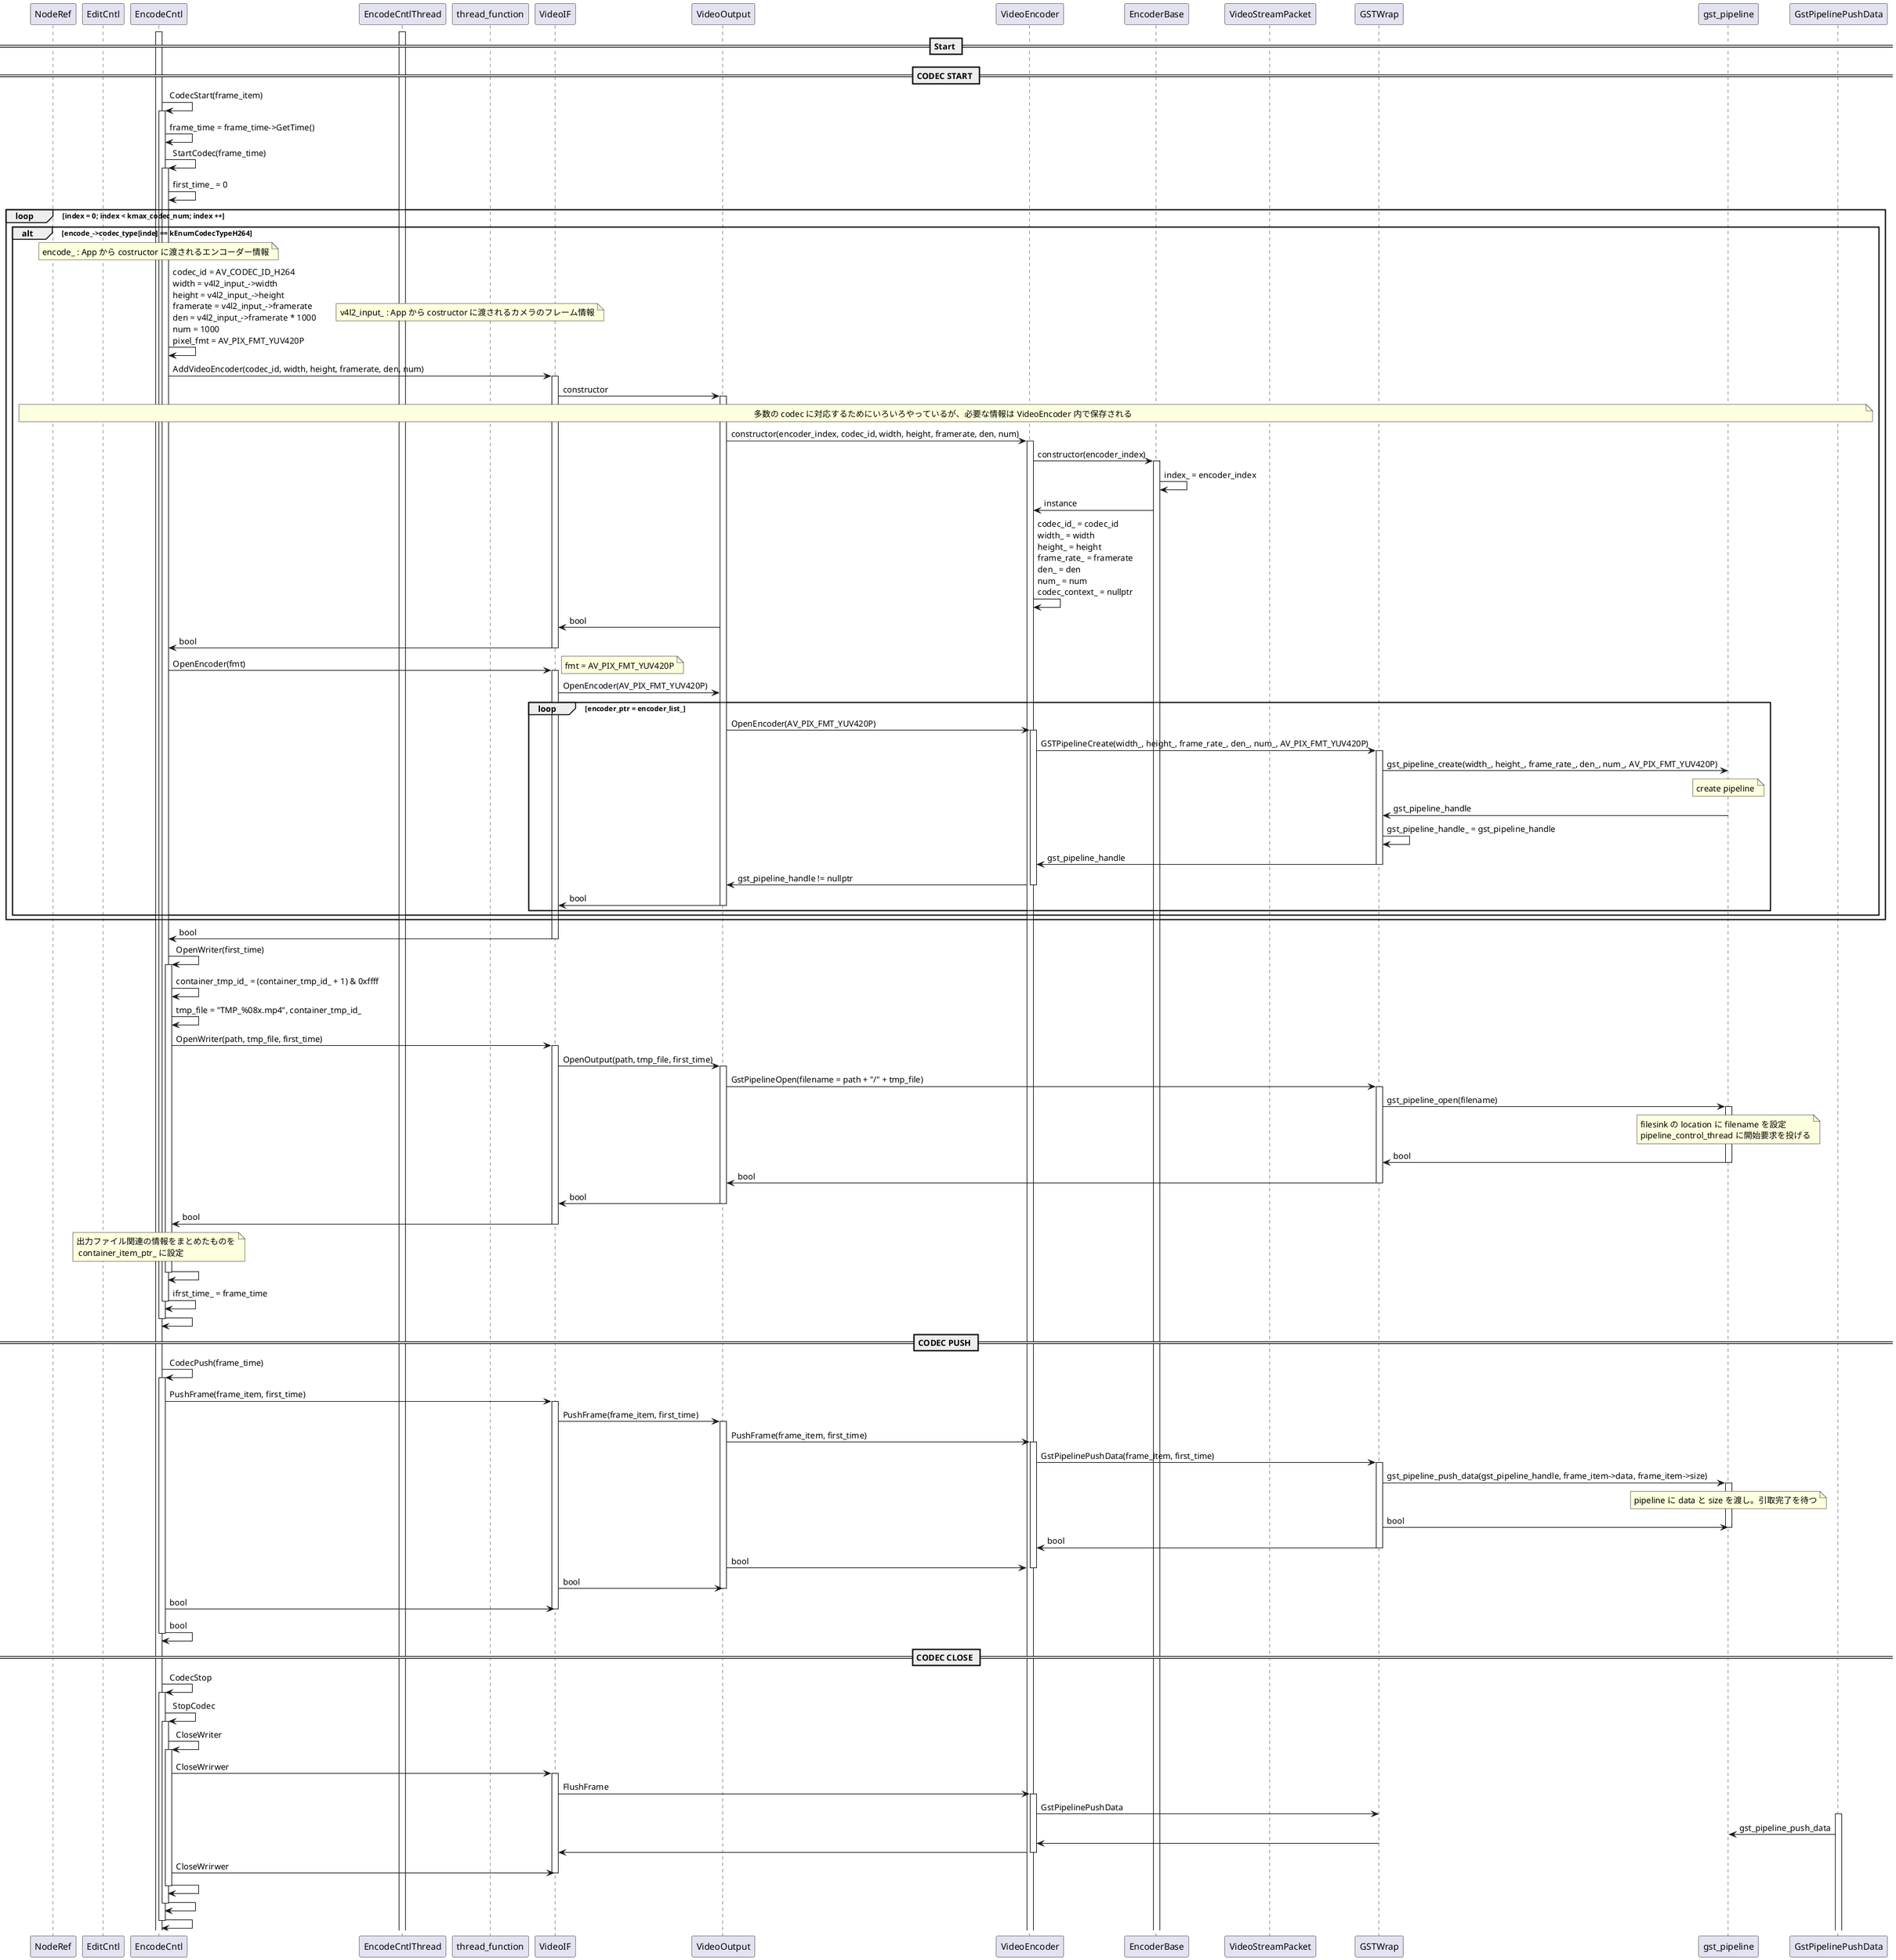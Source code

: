 @startuml
participant NodeRef
participant EditCntl
participant EncodeCntl
participant EncodeCntlThread
participant thread_function
participant VideoIF
participant VideoOutput
participant VideoEncoder
participant EncoderBase
participant VideoStreamPacket
participant GSTWrap
participant gst_pipeline

activate EncodeCntl
activate EncodeCntlThread
== Start ==
/'
NodeRef -> EncodeCntl : Start()
activate EncodeCntl
EncodeCntl -> VideoIF : constructor()
activate VideoIF
VideoIF -> GSTWrap : constructor()
activate GSTWrap
EncodeCntl <- VideoIF : instance
NodeRef <- EncodeCntl
deactivate EncodeCntl
== REC start ==
NodeRef -> EncodeCntl : SetRecord(rec_start_time)
group when [ recording_time_ == 0 ]
  EncodeCntl -> EncodeCntl : recording_time_ = recording_time_
end
EncodeCntl -> EncodeCntl : id = related_id_.SetRelated(rec_start_time)
NodeRef <- EncodeCntl : id

== push Frame ==
EditCntl -> EncodeCntl : PushEvent(kDataLinkIDNotice)
EncodeCntl -> EncodeCntlThread : normal_queue.push(kDataLinkIDNotice)
EncodeCntlThread -->> thread_function : cond_.notify_one()\nwakeup thread
EditCntl <- EncodeCntlThread :
thread_function -> EncodeCntlThread : EventFunction
activate EncodeCntlThread
EncodeCntlThread -> EncodeCntl : NoticeFrame
activate EncodeCntl
alt rec_start_time == 0
  EncodeCntl -> EncodeCntl : CacheFrame()
  activate EncodeCntl
  note over EncodeCntl : cache_time_ 時間以上経過している frame を削除
  EncodeCntl -> EncodeCntl
  deactivate EncodeCntl
else
  EncodeCntl -> EncodeCntl : CodecFrame()
  activate EncodeCntl
  group while [ frame_item = FrontFrame(&pop_index) ]
    EncodeCntl -> EncodeCntl : frame_time = frame_item->GetTine()\nrelated_data_id = related_id_.GetRelated(frame_time)
    alt related_data_id > 0
      alt related_data_id_ == 0
        EncodeCntl -> EncodeCntl : CodecStart(frame_time)\nCodecPush(frame_item)
      else related_data_id_ == related_data_id
        EncodeCntl -> EncodeCntl : CodecPush(frame_item)
      else
        EncodeCntl -> EncodeCntl : CodecStop(frame_item, related_data_id_)\nCodecStart(frame_item)\nCodecPush(frame_item)
      end
    EncodeCntl -> EncodeCntl : related_data_id_ = related_data_id\nPopData(pop_index)
    else
      note over EncodeCntl : Recording time より前の framew は捨てる
      EncodeCntl -> EncodeCntl : PopData(pop_index)
      alt related_data_id_ > 0
        EncodeCntl -> EncodeCntl : CodecStop(frame_item, related_data_id_)\nrecording_time_ = 0\nrelated_data_id_ = 0
      end
      deactivate EncodeCntl
    end
  end
end
EncodeCntlThread <- EncodeCntl :
deactivate EncodeCntl
thread_function <- EncodeCntlThread :
deactivate EncodeCntlThread
'/
== CODEC START ==

EncodeCntl -> EncodeCntl : CodecStart(frame_item)
activate EncodeCntl
EncodeCntl -> EncodeCntl : frame_time = frame_time->GetTime()
EncodeCntl -> EncodeCntl : StartCodec(frame_time)
activate EncodeCntl
/'
 '  START OF StartCodec
 '/
EncodeCntl -> EncodeCntl : first_time_ = 0
loop index = 0; index < kmax_codec_num; index ++
  alt encode_->codec_type[inde] == kEnumCodecTypeH264
    note over EncodeCntl : encode_ : App から costructor に渡されるエンコーダー情報
    EncodeCntl -> EncodeCntl : codec_id = AV_CODEC_ID_H264\n\
width = v4l2_input_->width\nheight = v4l2_input_->height\n\
framerate = v4l2_input_->framerate\nden = v4l2_input_->framerate * 1000\nnum = 1000\npixel_fmt = AV_PIX_FMT_YUV420P
    note right
      v4l2_input_ : App から costructor に渡されるカメラのフレーム情報
    end note

    EncodeCntl -> VideoIF : AddVideoEncoder(codec_id, width, height, framerate, den, num)
    activate VideoIF
    VideoIF -> VideoOutput : constructor
    activate VideoOutput
note across
多数の codec に対応するためにいろいろやっているが、必要な情報は VideoEncoder 内で保存される
end note
    VideoOutput -> VideoEncoder : constructor(encoder_index, codec_id, width, height, framerate, den, num)
    activate VideoEncoder
    VideoEncoder -> EncoderBase : constructor(encoder_index)
    activate EncoderBase
    EncoderBase -> EncoderBase : index_ = encoder_index
    VideoEncoder <- EncoderBase : instance
    VideoEncoder -> VideoEncoder : codec_id_ = codec_id\nwidth_ = width\n\
height_ = height\nframe_rate_ = framerate\nden_ = den\nnum_ = num\n\
codec_context_ = nullptr
    VideoIF <- VideoOutput : bool
    EncodeCntl <- VideoIF : bool
    deactivate VideoIF
    EncodeCntl -> VideoIF : OpenEncoder(fmt)
    note right : fmt = AV_PIX_FMT_YUV420P
    activate VideoIF
    VideoIF -> VideoOutput : OpenEncoder(AV_PIX_FMT_YUV420P)
    loop encoder_ptr = encoder_list_
      VideoOutput -> VideoEncoder : OpenEncoder(AV_PIX_FMT_YUV420P)
      activate VideoEncoder
      VideoEncoder -> GSTWrap : GSTPipelineCreate(width_, height_, frame_rate_, den_, num_, AV_PIX_FMT_YUV420P)
      activate GSTWrap
      GSTWrap -> gst_pipeline : gst_pipeline_create(width_, height_, frame_rate_, den_, num_, AV_PIX_FMT_YUV420P)
      note over gst_pipeline : create pipeline
      GSTWrap <- gst_pipeline : gst_pipeline_handle
      GSTWrap -> GSTWrap : gst_pipeline_handle_ = gst_pipeline_handle
      VideoEncoder <- GSTWrap : gst_pipeline_handle
      deactivate GSTWrap
      VideoOutput <- VideoEncoder : gst_pipeline_handle != nullptr
      deactivate VideoEncoder
      VideoIF <- VideoOutput :bool
      deactivate VideoOutput
    end
  end
end
EncodeCntl <- VideoIF : bool
deactivate VideoIF

EncodeCntl -> EncodeCntl : OpenWriter(first_time)
activate EncodeCntl
EncodeCntl -> EncodeCntl : container_tmp_id_ = (container_tmp_id_ + 1) & 0xffff
EncodeCntl -> EncodeCntl : tmp_file = "TMP_%08x.mp4", container_tmp_id_
EncodeCntl -> VideoIF : OpenWriter(path, tmp_file, first_time)
activate VideoIF
VideoIF -> VideoOutput : OpenOutput(path, tmp_file, first_time)
activate VideoOutput

VideoOutput -> GSTWrap : GstPipelineOpen(filename = path + "/" + tmp_file)
activate GSTWrap
GSTWrap -> gst_pipeline : gst_pipeline_open(filename)
activate gst_pipeline
note over gst_pipeline
  filesink の location に filename を設定
  pipeline_control_thread に開始要求を投げる
end note
GSTWrap <- gst_pipeline : bool
deactivate gst_pipeline
VideoOutput <- GSTWrap : bool
deactivate GSTWrap
VideoIF <- VideoOutput : bool
deactivate VideoOutput
EncodeCntl <- VideoIF : bool
note over EncodeCntl 
出力ファイル関連の情報をまとめたものを
 container_item_ptr_ に設定
end note
deactivate VideoIF
/'
 ' END OF StartCodec
 '/
EncodeCntl -> EncodeCntl
deactivate EncodeCntl
EncodeCntl -> EncodeCntl : ifrst_time_ = frame_time
deactivate EncodeCntl
EncodeCntl -> EncodeCntl
deactivate EncodeCntl

== CODEC PUSH ==
EncodeCntl -> EncodeCntl : CodecPush(frame_time)
activate  EncodeCntl
EncodeCntl -> VideoIF : PushFrame(frame_item, first_time)
activate VideoIF
VideoIF -> VideoOutput : PushFrame(frame_item, first_time)
activate VideoOutput
VideoOutput -> VideoEncoder : PushFrame(frame_item, first_time)
activate VideoEncoder
VideoEncoder -> GSTWrap : GstPipelinePushData(frame_item, first_time)
activate GSTWrap
GSTWrap -> gst_pipeline : gst_pipeline_push_data(gst_pipeline_handle, frame_item->data, frame_item->size)
activate gst_pipeline
note over gst_pipeline : pipeline に data と size を渡し。引取完了を待つ
GSTWrap -> gst_pipeline : bool
deactivate gst_pipeline
VideoEncoder <- GSTWrap : bool
deactivate GSTWrap
VideoOutput -> VideoEncoder : bool
deactivate VideoEncoder
VideoIF -> VideoOutput : bool
deactivate VideoOutput
EncodeCntl -> VideoIF : bool
deactivate VideoIF
EncodeCntl -> EncodeCntl :bool
deactivate EncodeCntl


== CODEC CLOSE ==
EncodeCntl -> EncodeCntl : CodecStop
activate EncodeCntl
EncodeCntl -> EncodeCntl :StopCodec
activate EncodeCntl
EncodeCntl -> EncodeCntl : CloseWriter
activate EncodeCntl
EncodeCntl -> VideoIF : CloseWrirwer
activate VideoIF
VideoIF -> VideoEncoder : FlushFrame
activate VideoEncoder
VideoEncoder -> GSTWrap : GstPipelinePushData
activate GstPipelinePushData
GstPipelinePushData -> gst_pipeline : gst_pipeline_push_data
VideoEncoder <- GSTWrap :
deactivate GSTWrap
VideoIF <- VideoEncoder : 
deactivate VideoEncoder
EncodeCntl -> VideoIF : CloseWrirwer
deactivate VideoIF
EncodeCntl -> EncodeCntl :
deactivate EncodeCntl
EncodeCntl -> EncodeCntl :
deactivate EncodeCntl
EncodeCntl -> EncodeCntl :
deactivate EncodeCntl

@enduml

